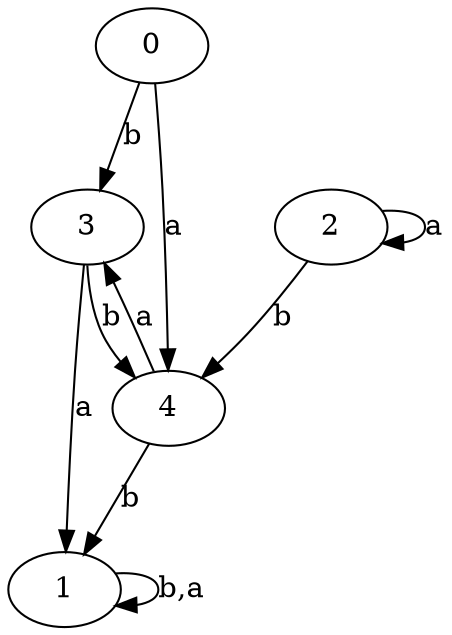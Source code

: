 digraph {
 ranksep=0.5;
 d2tdocpreamble = "\usetikzlibrary{automata}";
 d2tfigpreamble = "\tikzstyle{every state}= [ draw=blue!50,very thick,fill=blue!20]  \tikzstyle{auto}= [fill=white]";
 node [style="state"];
 edge [lblstyle="auto",topath="bend right", len=4  ]
  "0" [label="0",style = "state, initial"];
  "1" [label="1",];
  "2" [label="2",style = "state, accepting"];
  "3" [label="3",];
  "4" [label="4",];
  "0" -> "3" [label="b"];
  "0" -> "4" [label="a"];
  "1" -> "1" [label="b,a",topath="loop above"];
  "2" -> "2" [label="a",topath="loop above"];
  "2" -> "4" [label="b"];
  "3" -> "1" [label="a"];
  "3" -> "4" [label="b"];
  "4" -> "1" [label="b"];
  "4" -> "3" [label="a"];
}